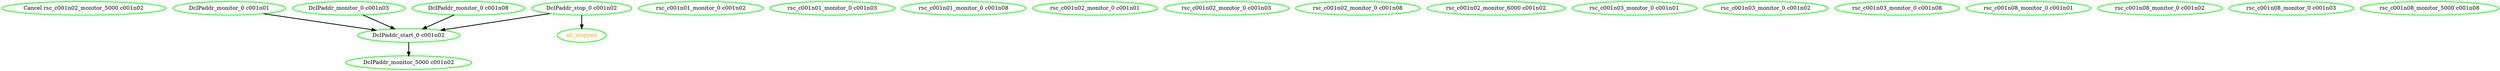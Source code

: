 digraph "g" {
"Cancel rsc_c001n02_monitor_5000 c001n02" [ style=bold color="green" fontcolor="black"]
"DcIPaddr_monitor_0 c001n01" -> "DcIPaddr_start_0 c001n02" [ style = bold]
"DcIPaddr_monitor_0 c001n01" [ style=bold color="green" fontcolor="black"]
"DcIPaddr_monitor_0 c001n03" -> "DcIPaddr_start_0 c001n02" [ style = bold]
"DcIPaddr_monitor_0 c001n03" [ style=bold color="green" fontcolor="black"]
"DcIPaddr_monitor_0 c001n08" -> "DcIPaddr_start_0 c001n02" [ style = bold]
"DcIPaddr_monitor_0 c001n08" [ style=bold color="green" fontcolor="black"]
"DcIPaddr_monitor_5000 c001n02" [ style=bold color="green" fontcolor="black"]
"DcIPaddr_start_0 c001n02" -> "DcIPaddr_monitor_5000 c001n02" [ style = bold]
"DcIPaddr_start_0 c001n02" [ style=bold color="green" fontcolor="black"]
"DcIPaddr_stop_0 c001n02" -> "DcIPaddr_start_0 c001n02" [ style = bold]
"DcIPaddr_stop_0 c001n02" -> "all_stopped" [ style = bold]
"DcIPaddr_stop_0 c001n02" [ style=bold color="green" fontcolor="black"]
"all_stopped" [ style=bold color="green" fontcolor="orange"]
"rsc_c001n01_monitor_0 c001n02" [ style=bold color="green" fontcolor="black"]
"rsc_c001n01_monitor_0 c001n03" [ style=bold color="green" fontcolor="black"]
"rsc_c001n01_monitor_0 c001n08" [ style=bold color="green" fontcolor="black"]
"rsc_c001n02_monitor_0 c001n01" [ style=bold color="green" fontcolor="black"]
"rsc_c001n02_monitor_0 c001n03" [ style=bold color="green" fontcolor="black"]
"rsc_c001n02_monitor_0 c001n08" [ style=bold color="green" fontcolor="black"]
"rsc_c001n02_monitor_6000 c001n02" [ style=bold color="green" fontcolor="black"]
"rsc_c001n03_monitor_0 c001n01" [ style=bold color="green" fontcolor="black"]
"rsc_c001n03_monitor_0 c001n02" [ style=bold color="green" fontcolor="black"]
"rsc_c001n03_monitor_0 c001n08" [ style=bold color="green" fontcolor="black"]
"rsc_c001n08_monitor_0 c001n01" [ style=bold color="green" fontcolor="black"]
"rsc_c001n08_monitor_0 c001n02" [ style=bold color="green" fontcolor="black"]
"rsc_c001n08_monitor_0 c001n03" [ style=bold color="green" fontcolor="black"]
"rsc_c001n08_monitor_5000 c001n08" [ style=bold color="green" fontcolor="black"]
}

